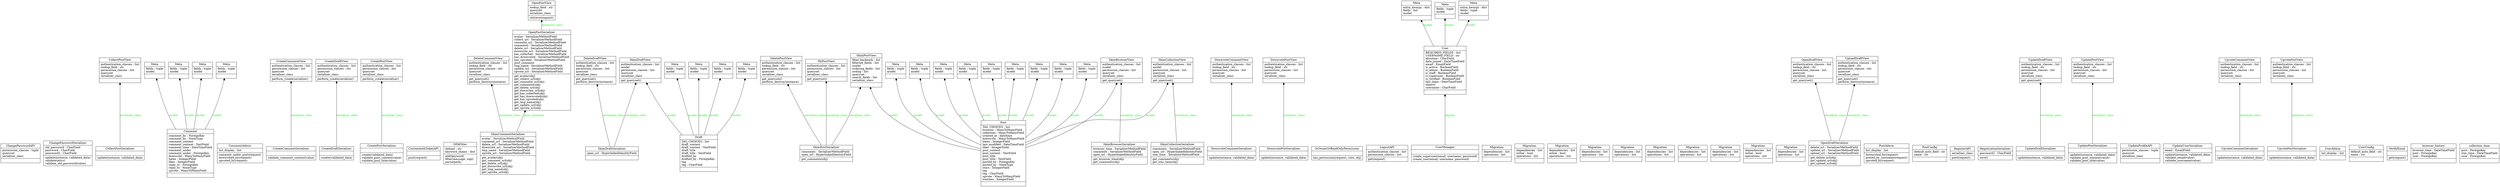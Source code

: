 digraph "classes" {
rankdir=BT
charset="utf-8"
"backend.User.views.ChangePasswordAPI" [color="black", fontcolor="black", label="{ChangePasswordAPI|permission_classes : tuple\lqueryset\lserializer_class\l|}", shape="record", style="solid"];
"backend.User.serializer.ChangePasswordSerializer" [color="black", fontcolor="black", label="{ChangePasswordSerializer|old_password : CharField\lpassword : CharField\lpassword2 : CharField\l|update(instance, validated_data)\lvalidate(attrs)\lvalidate_old_password(value)\l}", shape="record", style="solid"];
"backend.Post.serializer.CollectPostSerializer" [color="black", fontcolor="black", label="{CollectPostSerializer|\l|update(instance, validated_data)\l}", shape="record", style="solid"];
"backend.Post.views.CollectPostView" [color="black", fontcolor="black", label="{CollectPostView|authentication_classes : list\llookup_field : str\lpermission_classes : list\lqueryset\lserializer_class\l|}", shape="record", style="solid"];
"backend.Post.models.Comment" [color="black", fontcolor="black", label="{Comment|comment_by : ForeignKey\lcomment_by : NoneType\lcomment_content\lcomment_content : TextField\lcomment_time : DateTimeField\lcomment_under\lcomment_under : ForeignKey\ldownvote : ManyToManyField\lhates : IntegerField\llikes : IntegerField\lreply_to : ForeignKey\lreply_to : NoneType\lupvote : ManyToManyField\l|}", shape="record", style="solid"];
"backend.Post.admin.CommentAdmin" [color="black", fontcolor="black", label="{CommentAdmin|list_display : list\l|comment_under_post(request)\ldownvoted_by(request)\lupvoted_by(request)\l}", shape="record", style="solid"];
"backend.Post.serializer.CreateCommentSerializer" [color="black", fontcolor="black", label="{CreateCommentSerializer|\l|validate_comment_content(value)\l}", shape="record", style="solid"];
"backend.Post.views.CreateCommentView" [color="black", fontcolor="black", label="{CreateCommentView|authentication_classes : list\lpermission_classes : list\lqueryset\lserializer_class\l|perform_create(serializer)\l}", shape="record", style="solid"];
"backend.Post.serializer.CreateDraftSerializer" [color="black", fontcolor="black", label="{CreateDraftSerializer|\l|create(validated_data)\l}", shape="record", style="solid"];
"backend.Post.views.CreateDraftView" [color="black", fontcolor="black", label="{CreateDraftView|authentication_classes : list\lpermission_classes : list\lqueryset\lserializer_class\l|perform_create(serializer)\l}", shape="record", style="solid"];
"backend.Post.serializer.CreatePostSerializer" [color="black", fontcolor="black", label="{CreatePostSerializer|\l|create(validated_data)\lvalidate_post_content(value)\lvalidate_post_title(value)\l}", shape="record", style="solid"];
"backend.Post.views.CreatePostView" [color="black", fontcolor="black", label="{CreatePostView|authentication_classes : list\lpermission_classes : list\lqueryset\lserializer_class\l|perform_create(serializer)\l}", shape="record", style="solid"];
"backend.User.views.CustomAuthTokenAPI" [color="black", fontcolor="black", label="{CustomAuthTokenAPI|\l|post(request)\l}", shape="record", style="solid"];
"backend.Tools.content_check.DFAFilter" [color="black", fontcolor="black", label="{DFAFilter|delimit : str\lkeyword_chains : dict\l|add(keyword)\lfilter(message, repl)\lparse(path)\l}", shape="record", style="solid"];
"backend.Post.views.DeleteCommentView" [color="black", fontcolor="black", label="{DeleteCommentView|authentication_classes : list\llookup_field : str\lpermission_classes : list\lqueryset\lserializer_class\l|get_queryset()\lperform_destroy(instance)\l}", shape="record", style="solid"];
"backend.Post.views.DeleteDraftView" [color="black", fontcolor="black", label="{DeleteDraftView|authentication_classes : list\llookup_field : str\lpermission_classes : list\lqueryset\lserializer_class\l|get_queryset()\lperform_destroy(instance)\l}", shape="record", style="solid"];
"backend.Post.views.DeletePostView" [color="black", fontcolor="black", label="{DeletePostView|authentication_classes : list\llookup_field : str\lpermission_classes : list\lqueryset\lserializer_class\l|get_queryset()\lperform_destroy(instance)\l}", shape="record", style="solid"];
"backend.Post.serializer.DownvoteCommentSerializer" [color="black", fontcolor="black", label="{DownvoteCommentSerializer|\l|update(instance, validated_data)\l}", shape="record", style="solid"];
"backend.Post.views.DownvoteCommentView" [color="black", fontcolor="black", label="{DownvoteCommentView|authentication_classes : list\llookup_field : str\lpermission_classes : list\lqueryset\lserializer_class\l|}", shape="record", style="solid"];
"backend.Post.serializer.DownvotePostSerializer" [color="black", fontcolor="black", label="{DownvotePostSerializer|\l|update(instance, validated_data)\l}", shape="record", style="solid"];
"backend.Post.views.DownvotePostView" [color="black", fontcolor="black", label="{DownvotePostView|authentication_classes : list\llookup_field : str\lpermission_classes : list\lqueryset\lserializer_class\l|}", shape="record", style="solid"];
"backend.Post.models.Draft" [color="black", fontcolor="black", label="{Draft|TAG_CHOICES : list\ldraft_content\ldraft_content : TextField\ldraft_title\ldraft_title : TextField\ldrafted_by\ldrafted_by : ForeignKey\ltag\ltag : CharField\l|}", shape="record", style="solid"];
"backend.Post.permissions.IsOwnerOrReadOnlyPermission" [color="black", fontcolor="black", label="{IsOwnerOrReadOnlyPermission|\l|has_permission(request, view, obj)\l}", shape="record", style="solid"];
"backend.User.views.LogoutAPI" [color="black", fontcolor="black", label="{LogoutAPI|authentication_classes : list\lpermission_classes : list\l|get(request)\l}", shape="record", style="solid"];
"backend.Post.serializer.CreatePostSerializer.Meta" [color="black", fontcolor="black", label="{Meta|fields : tuple\lmodel\l|}", shape="record", style="solid"];
"backend.Post.serializer.SkimPostSerializer.Meta" [color="black", fontcolor="black", label="{Meta|fields : tuple\lmodel\l|}", shape="record", style="solid"];
"backend.Post.serializer.SkimCommentSerializer.Meta" [color="black", fontcolor="black", label="{Meta|fields : tuple\lmodel\l|}", shape="record", style="solid"];
"backend.Post.serializer.OpenPostSerializer.Meta" [color="black", fontcolor="black", label="{Meta|fields : tuple\lmodel\l|}", shape="record", style="solid"];
"backend.Post.serializer.UpdatePostSerializer.Meta" [color="black", fontcolor="black", label="{Meta|fields : tuple\lmodel\l|}", shape="record", style="solid"];
"backend.Post.serializer.UpvotePostSerializer.Meta" [color="black", fontcolor="black", label="{Meta|fields : tuple\lmodel\l|}", shape="record", style="solid"];
"backend.Post.serializer.DownvotePostSerializer.Meta" [color="black", fontcolor="black", label="{Meta|fields : tuple\lmodel\l|}", shape="record", style="solid"];
"backend.Post.serializer.CollectPostSerializer.Meta" [color="black", fontcolor="black", label="{Meta|fields : tuple\lmodel\l|}", shape="record", style="solid"];
"backend.Post.serializer.SkimCollectionSerializer.Meta" [color="black", fontcolor="black", label="{Meta|fields : tuple\lmodel\l|}", shape="record", style="solid"];
"backend.Post.serializer.SkimBrowserSerializer.Meta" [color="black", fontcolor="black", label="{Meta|fields : tuple\lmodel\l|}", shape="record", style="solid"];
"backend.Post.serializer.CreateCommentSerializer.Meta" [color="black", fontcolor="black", label="{Meta|fields : tuple\lmodel\l|}", shape="record", style="solid"];
"backend.Post.serializer.UpvoteCommentSerializer.Meta" [color="black", fontcolor="black", label="{Meta|fields : tuple\lmodel\l|}", shape="record", style="solid"];
"backend.Post.serializer.DownvoteCommentSerializer.Meta" [color="black", fontcolor="black", label="{Meta|fields : tuple\lmodel\l|}", shape="record", style="solid"];
"backend.Post.serializer.CreateDraftSerializer.Meta" [color="black", fontcolor="black", label="{Meta|fields : tuple\lmodel\l|}", shape="record", style="solid"];
"backend.Post.serializer.SkimDraftSerializer.Meta" [color="black", fontcolor="black", label="{Meta|fields : tuple\lmodel\l|}", shape="record", style="solid"];
"backend.Post.serializer.OpenDraftSerializer.Meta" [color="black", fontcolor="black", label="{Meta|fields : tuple\lmodel\l|}", shape="record", style="solid"];
"backend.Post.serializer.UpdateDraftSerializer.Meta" [color="black", fontcolor="black", label="{Meta|fields : tuple\lmodel\l|}", shape="record", style="solid"];
"backend.User.serializer.RegistrationSerializer.Meta" [color="black", fontcolor="black", label="{Meta|extra_kwargs : dict\lfields : list\lmodel\l|}", shape="record", style="solid"];
"backend.User.serializer.ChangePasswordSerializer.Meta" [color="black", fontcolor="black", label="{Meta|fields : tuple\lmodel\l|}", shape="record", style="solid"];
"backend.User.serializer.UpdateUserSerializer.Meta" [color="black", fontcolor="black", label="{Meta|extra_kwargs : dict\lfields : tuple\lmodel\l|}", shape="record", style="solid"];
"backend.Post.migrations.0001_initial.Migration" [color="black", fontcolor="black", label="{Migration|dependencies : list\loperations : list\l|}", shape="record", style="solid"];
"backend.Post.migrations.0002_initial.Migration" [color="black", fontcolor="black", label="{Migration|dependencies : list\linitial : bool\loperations : list\l|}", shape="record", style="solid"];
"backend.Post.migrations.0003_initial.Migration" [color="black", fontcolor="black", label="{Migration|dependencies : list\linitial : bool\loperations : list\l|}", shape="record", style="solid"];
"backend.Post.migrations.0004_collection_time_browser_history.Migration" [color="black", fontcolor="black", label="{Migration|dependencies : list\loperations : list\l|}", shape="record", style="solid"];
"backend.Post.migrations.0005_remove_post_comments.Migration" [color="black", fontcolor="black", label="{Migration|dependencies : list\loperations : list\l|}", shape="record", style="solid"];
"backend.Post.migrations.0006_alter_browser_history_browser_time_and_more.Migration" [color="black", fontcolor="black", label="{Migration|dependencies : list\loperations : list\l|}", shape="record", style="solid"];
"backend.Post.migrations.0007_alter_draft_tag_alter_post_tag.Migration" [color="black", fontcolor="black", label="{Migration|dependencies : list\loperations : list\l|}", shape="record", style="solid"];
"backend.User.migrations.0001_initial.Migration" [color="black", fontcolor="black", label="{Migration|dependencies : list\loperations : list\l|}", shape="record", style="solid"];
"backend.User.migrations.0002_initial.Migration" [color="black", fontcolor="black", label="{Migration|dependencies : list\linitial : bool\loperations : list\l|}", shape="record", style="solid"];
"backend.User.migrations.0003_alter_user_aboutme.Migration" [color="black", fontcolor="black", label="{Migration|dependencies : list\loperations : list\l|}", shape="record", style="solid"];
"backend.Post.views.MyPostView" [color="black", fontcolor="black", label="{MyPostView|authentication_classes : list\lpermission_classes : list\lqueryset\lserializer_class\l|get_queryset()\l}", shape="record", style="solid"];
"backend.Post.serializer.OpenDraftSerializer" [color="black", fontcolor="black", label="{OpenDraftSerializer|delete_url : SerializerMethodField\lupdate_url : SerializerMethodField\lupload_url : SerializerMethodField\l|get_delete_url(obj)\lget_update_url(obj)\lget_upload_url(obj)\l}", shape="record", style="solid"];
"backend.Post.views.OpenDraftView" [color="black", fontcolor="black", label="{OpenDraftView|authentication_classes : list\llookup_field : str\lpermission_classes : list\lqueryset\lserializer_class\l|get_queryset()\l}", shape="record", style="solid"];
"backend.Post.serializer.OpenPostSerializer" [color="black", fontcolor="black", label="{OpenPostSerializer|avatar : SerializerMethodField\lcollect_url : SerializerMethodField\lcomment_url : SerializerMethodField\lcomments : SerializerMethodField\ldelete_url : SerializerMethodField\ldownvote_url : SerializerMethodField\lhas_collected : SerializerMethodField\lhas_downvoted : SerializerMethodField\lhas_upvoted : SerializerMethodField\lpost_comment\ltmp_name : SerializerMethodField\lupdate_url : SerializerMethodField\lupvote_url : SerializerMethodField\l|get_avatar(obj)\lget_collect_url(obj)\lget_comment_url(obj)\lget_comments(obj)\lget_delete_url(obj)\lget_downvote_url(obj)\lget_has_collected(obj)\lget_has_downvoted(obj)\lget_has_upvoted(obj)\lget_tmp_name(obj)\lget_update_url(obj)\lget_upvote_url(obj)\l}", shape="record", style="solid"];
"backend.Post.views.OpenPostView" [color="black", fontcolor="black", label="{OpenPostView|lookup_field : str\lqueryset\lserializer_class\l|retrieve(request)\l}", shape="record", style="solid"];
"backend.Post.models.Post" [color="black", fontcolor="black", label="{Post|TAG_CHOICES : list\lbrowser : ManyToManyField\lcollection : ManyToManyField\lcreated_at : datetime\ldownvote : ManyToManyField\lhates : IntegerField\llast_modified : DateTimeField\llikes : IntegerField\lpost_content\lpost_content : TextField\lpost_title\lpost_title : TextField\lposted_by : ForeignKey\lposted_by : NoneType\lstars : IntegerField\ltag\ltag : CharField\lupvote : ManyToManyField\lwatches : IntegerField\l|}", shape="record", style="solid"];
"backend.Post.admin.PostAdmin" [color="black", fontcolor="black", label="{PostAdmin|list_display : list\l|downvoted_by(request)\lposted_by_username(request)\lupvoted_by(request)\l}", shape="record", style="solid"];
"backend.Post.apps.PostConfig" [color="black", fontcolor="black", label="{PostConfig|default_auto_field : str\lname : str\l|}", shape="record", style="solid"];
"backend.User.views.RegisterAPI" [color="black", fontcolor="black", label="{RegisterAPI|serializer_class\l|post(request)\l}", shape="record", style="solid"];
"backend.User.serializer.RegistrationSerializer" [color="black", fontcolor="black", label="{RegistrationSerializer|password2 : CharField\l|save()\l}", shape="record", style="solid"];
"backend.Post.serializer.SkimBrowserSerializer" [color="black", fontcolor="black", label="{SkimBrowserSerializer|browser_time : SerializerMethodField\lcomments : SerializerMethodField\lopen_url : HyperlinkedIdentityField\l|get_browser_time(obj)\lget_comments(obj)\l}", shape="record", style="solid"];
"backend.Post.views.SkimBrowserView" [color="black", fontcolor="black", label="{SkimBrowserView|authentication_classes : list\lmodel\lpermission_classes : list\lqueryset\lserializer_class\l|get_queryset()\l}", shape="record", style="solid"];
"backend.Post.serializer.SkimCollectionSerializer" [color="black", fontcolor="black", label="{SkimCollectionSerializer|comments : SerializerMethodField\lopen_url : HyperlinkedIdentityField\lstar_time : SerializerMethodField\l|get_comments(obj)\lget_star_time(obj)\l}", shape="record", style="solid"];
"backend.Post.views.SkimCollectionView" [color="black", fontcolor="black", label="{SkimCollectionView|authentication_classes : list\lmodel\lpermission_classes : list\lqueryset\lserializer_class\l|get_queryset()\l}", shape="record", style="solid"];
"backend.Post.serializer.SkimCommentSerializer" [color="black", fontcolor="black", label="{SkimCommentSerializer|avatar : SerializerMethodField\lcomment_url : SerializerMethodField\ldelete_url : SerializerMethodField\ldownvote_url : SerializerMethodField\ltmp_name : SerializerMethodField\lupvote_url : SerializerMethodField\l|get_avatar(obj)\lget_comment_url(obj)\lget_delete_url(obj)\lget_downvote_url(obj)\lget_tmp_name(obj)\lget_upvote_url(obj)\l}", shape="record", style="solid"];
"backend.Post.serializer.SkimDraftSerializer" [color="black", fontcolor="black", label="{SkimDraftSerializer|open_url : HyperlinkedIdentityField\l|}", shape="record", style="solid"];
"backend.Post.views.SkimDraftView" [color="black", fontcolor="black", label="{SkimDraftView|authentication_classes : list\lmodel\lpermission_classes : list\lqueryset\lserializer_class\l|get_queryset()\l}", shape="record", style="solid"];
"backend.Post.serializer.SkimPostSerializer" [color="black", fontcolor="black", label="{SkimPostSerializer|comments : SerializerMethodField\lopen_url : HyperlinkedIdentityField\l|get_comments(obj)\l}", shape="record", style="solid"];
"backend.Post.views.SkimPostView" [color="black", fontcolor="black", label="{SkimPostView|filter_backends : list\lfilterset_fields : list\lmodel\lordering_fields : list\lording : list\lqueryset\lsearch_fields : list\lserializer_class\l|}", shape="record", style="solid"];
"backend.Post.serializer.UpdateDraftSerializer" [color="black", fontcolor="black", label="{UpdateDraftSerializer|\l|update(instance, validated_data)\l}", shape="record", style="solid"];
"backend.Post.views.UpdateDraftView" [color="black", fontcolor="black", label="{UpdateDraftView|authentication_classes : list\llookup_field : str\lpermission_classes : list\lqueryset\lserializer_class\l|get_queryset()\l}", shape="record", style="solid"];
"backend.Post.serializer.UpdatePostSerializer" [color="black", fontcolor="black", label="{UpdatePostSerializer|\l|update(instance, validated_data)\lvalidate_post_content(value)\lvalidate_post_title(value)\l}", shape="record", style="solid"];
"backend.Post.views.UpdatePostView" [color="black", fontcolor="black", label="{UpdatePostView|authentication_classes : list\llookup_field : str\lpermission_classes : list\lqueryset\lserializer_class\l|}", shape="record", style="solid"];
"backend.User.views.UpdateProfileAPI" [color="black", fontcolor="black", label="{UpdateProfileAPI|permission_classes : tuple\lqueryset\lserializer_class\l|}", shape="record", style="solid"];
"backend.User.serializer.UpdateUserSerializer" [color="black", fontcolor="black", label="{UpdateUserSerializer|email : EmailField\l|update(instance, validated_data)\lvalidate_email(value)\lvalidate_username(value)\l}", shape="record", style="solid"];
"backend.Post.views.UploadDraftView" [color="black", fontcolor="black", label="{UploadDraftView|authentication_classes : list\llookup_field : str\lpermission_classes : list\lqueryset\lserializer_class\l|get_queryset()\lperform_destroy(instance)\l}", shape="record", style="solid"];
"backend.Post.serializer.UpvoteCommentSerializer" [color="black", fontcolor="black", label="{UpvoteCommentSerializer|\l|update(instance, validated_data)\l}", shape="record", style="solid"];
"backend.Post.views.UpvoteCommentView" [color="black", fontcolor="black", label="{UpvoteCommentView|authentication_classes : list\llookup_field : str\lpermission_classes : list\lqueryset\lserializer_class\l|}", shape="record", style="solid"];
"backend.Post.serializer.UpvotePostSerializer" [color="black", fontcolor="black", label="{UpvotePostSerializer|\l|update(instance, validated_data)\l}", shape="record", style="solid"];
"backend.Post.views.UpvotePostView" [color="black", fontcolor="black", label="{UpvotePostView|authentication_classes : list\llookup_field : str\lpermission_classes : list\lqueryset\lserializer_class\l|}", shape="record", style="solid"];
"backend.User.models.User" [color="black", fontcolor="black", label="{User|REQUIRED_FIELDS : list\lUSERNAME_FIELD : str\laboutme : CharField\ldate_joined : DateTimeField\lemail : EmailField\lis_active : BooleanField\lis_admin : BooleanField\lis_staff : BooleanField\lis_superuser : BooleanField\lis_verified : BooleanField\llast_login : DateTimeField\lobjects\lusername : CharField\l|}", shape="record", style="solid"];
"backend.User.admin.UserAdmin" [color="black", fontcolor="black", label="{UserAdmin|list_display : list\l|}", shape="record", style="solid"];
"backend.User.apps.UserConfig" [color="black", fontcolor="black", label="{UserConfig|default_auto_field : str\lname : str\l|}", shape="record", style="solid"];
"backend.User.models.UserManager" [color="black", fontcolor="black", label="{UserManager|\l|create_superuser(email, username, password)\lcreate_user(email, username, password)\l}", shape="record", style="solid"];
"backend.User.views.VerifyEmail" [color="black", fontcolor="black", label="{VerifyEmail|\l|get(request)\l}", shape="record", style="solid"];
"backend.Post.models.browser_history" [color="black", fontcolor="black", label="{browser_history|browser_time : DateTimeField\lpost : ForeignKey\luser : ForeignKey\l|}", shape="record", style="solid"];
"backend.Post.models.collection_time" [color="black", fontcolor="black", label="{collection_time|post : ForeignKey\lstar_time : DateTimeField\luser : ForeignKey\l|}", shape="record", style="solid"];
"backend.Post.models.Comment" -> "backend.Post.serializer.CreateCommentSerializer.Meta" [arrowhead="diamond", arrowtail="none", fontcolor="green", label="model", style="solid"];
"backend.Post.models.Comment" -> "backend.Post.serializer.DownvoteCommentSerializer.Meta" [arrowhead="diamond", arrowtail="none", fontcolor="green", label="model", style="solid"];
"backend.Post.models.Comment" -> "backend.Post.serializer.SkimCommentSerializer.Meta" [arrowhead="diamond", arrowtail="none", fontcolor="green", label="model", style="solid"];
"backend.Post.models.Comment" -> "backend.Post.serializer.UpvoteCommentSerializer.Meta" [arrowhead="diamond", arrowtail="none", fontcolor="green", label="model", style="solid"];
"backend.Post.models.Draft" -> "backend.Post.serializer.CreateDraftSerializer.Meta" [arrowhead="diamond", arrowtail="none", fontcolor="green", label="model", style="solid"];
"backend.Post.models.Draft" -> "backend.Post.serializer.OpenDraftSerializer.Meta" [arrowhead="diamond", arrowtail="none", fontcolor="green", label="model", style="solid"];
"backend.Post.models.Draft" -> "backend.Post.serializer.SkimDraftSerializer.Meta" [arrowhead="diamond", arrowtail="none", fontcolor="green", label="model", style="solid"];
"backend.Post.models.Draft" -> "backend.Post.serializer.UpdateDraftSerializer.Meta" [arrowhead="diamond", arrowtail="none", fontcolor="green", label="model", style="solid"];
"backend.Post.models.Draft" -> "backend.Post.views.SkimDraftView" [arrowhead="diamond", arrowtail="none", fontcolor="green", label="model", style="solid"];
"backend.Post.models.Post" -> "backend.Post.serializer.CollectPostSerializer.Meta" [arrowhead="diamond", arrowtail="none", fontcolor="green", label="model", style="solid"];
"backend.Post.models.Post" -> "backend.Post.serializer.CreatePostSerializer.Meta" [arrowhead="diamond", arrowtail="none", fontcolor="green", label="model", style="solid"];
"backend.Post.models.Post" -> "backend.Post.serializer.DownvotePostSerializer.Meta" [arrowhead="diamond", arrowtail="none", fontcolor="green", label="model", style="solid"];
"backend.Post.models.Post" -> "backend.Post.serializer.OpenPostSerializer.Meta" [arrowhead="diamond", arrowtail="none", fontcolor="green", label="model", style="solid"];
"backend.Post.models.Post" -> "backend.Post.serializer.SkimBrowserSerializer.Meta" [arrowhead="diamond", arrowtail="none", fontcolor="green", label="model", style="solid"];
"backend.Post.models.Post" -> "backend.Post.serializer.SkimCollectionSerializer.Meta" [arrowhead="diamond", arrowtail="none", fontcolor="green", label="model", style="solid"];
"backend.Post.models.Post" -> "backend.Post.serializer.SkimPostSerializer.Meta" [arrowhead="diamond", arrowtail="none", fontcolor="green", label="model", style="solid"];
"backend.Post.models.Post" -> "backend.Post.serializer.UpdatePostSerializer.Meta" [arrowhead="diamond", arrowtail="none", fontcolor="green", label="model", style="solid"];
"backend.Post.models.Post" -> "backend.Post.serializer.UpvotePostSerializer.Meta" [arrowhead="diamond", arrowtail="none", fontcolor="green", label="model", style="solid"];
"backend.Post.models.Post" -> "backend.Post.views.SkimBrowserView" [arrowhead="diamond", arrowtail="none", fontcolor="green", label="model", style="solid"];
"backend.Post.models.Post" -> "backend.Post.views.SkimCollectionView" [arrowhead="diamond", arrowtail="none", fontcolor="green", label="model", style="solid"];
"backend.Post.models.Post" -> "backend.Post.views.SkimPostView" [arrowhead="diamond", arrowtail="none", fontcolor="green", label="model", style="solid"];
"backend.Post.serializer.CollectPostSerializer" -> "backend.Post.views.CollectPostView" [arrowhead="diamond", arrowtail="none", fontcolor="green", label="serializer_class", style="solid"];
"backend.Post.serializer.CreateCommentSerializer" -> "backend.Post.views.CreateCommentView" [arrowhead="diamond", arrowtail="none", fontcolor="green", label="serializer_class", style="solid"];
"backend.Post.serializer.CreateDraftSerializer" -> "backend.Post.views.CreateDraftView" [arrowhead="diamond", arrowtail="none", fontcolor="green", label="serializer_class", style="solid"];
"backend.Post.serializer.CreatePostSerializer" -> "backend.Post.views.CreatePostView" [arrowhead="diamond", arrowtail="none", fontcolor="green", label="serializer_class", style="solid"];
"backend.Post.serializer.DownvoteCommentSerializer" -> "backend.Post.views.DownvoteCommentView" [arrowhead="diamond", arrowtail="none", fontcolor="green", label="serializer_class", style="solid"];
"backend.Post.serializer.DownvotePostSerializer" -> "backend.Post.views.DownvotePostView" [arrowhead="diamond", arrowtail="none", fontcolor="green", label="serializer_class", style="solid"];
"backend.Post.serializer.OpenDraftSerializer" -> "backend.Post.views.OpenDraftView" [arrowhead="diamond", arrowtail="none", fontcolor="green", label="serializer_class", style="solid"];
"backend.Post.serializer.OpenDraftSerializer" -> "backend.Post.views.UploadDraftView" [arrowhead="diamond", arrowtail="none", fontcolor="green", label="serializer_class", style="solid"];
"backend.Post.serializer.OpenPostSerializer" -> "backend.Post.views.OpenPostView" [arrowhead="diamond", arrowtail="none", fontcolor="green", label="serializer_class", style="solid"];
"backend.Post.serializer.SkimBrowserSerializer" -> "backend.Post.views.SkimBrowserView" [arrowhead="diamond", arrowtail="none", fontcolor="green", label="serializer_class", style="solid"];
"backend.Post.serializer.SkimCollectionSerializer" -> "backend.Post.views.SkimCollectionView" [arrowhead="diamond", arrowtail="none", fontcolor="green", label="serializer_class", style="solid"];
"backend.Post.serializer.SkimCommentSerializer" -> "backend.Post.serializer.OpenPostSerializer" [arrowhead="diamond", arrowtail="none", fontcolor="green", label="post_comment", style="solid"];
"backend.Post.serializer.SkimCommentSerializer" -> "backend.Post.views.DeleteCommentView" [arrowhead="diamond", arrowtail="none", fontcolor="green", label="serializer_class", style="solid"];
"backend.Post.serializer.SkimDraftSerializer" -> "backend.Post.views.DeleteDraftView" [arrowhead="diamond", arrowtail="none", fontcolor="green", label="serializer_class", style="solid"];
"backend.Post.serializer.SkimDraftSerializer" -> "backend.Post.views.SkimDraftView" [arrowhead="diamond", arrowtail="none", fontcolor="green", label="serializer_class", style="solid"];
"backend.Post.serializer.SkimPostSerializer" -> "backend.Post.views.DeletePostView" [arrowhead="diamond", arrowtail="none", fontcolor="green", label="serializer_class", style="solid"];
"backend.Post.serializer.SkimPostSerializer" -> "backend.Post.views.MyPostView" [arrowhead="diamond", arrowtail="none", fontcolor="green", label="serializer_class", style="solid"];
"backend.Post.serializer.SkimPostSerializer" -> "backend.Post.views.SkimPostView" [arrowhead="diamond", arrowtail="none", fontcolor="green", label="serializer_class", style="solid"];
"backend.Post.serializer.UpdateDraftSerializer" -> "backend.Post.views.UpdateDraftView" [arrowhead="diamond", arrowtail="none", fontcolor="green", label="serializer_class", style="solid"];
"backend.Post.serializer.UpdatePostSerializer" -> "backend.Post.views.UpdatePostView" [arrowhead="diamond", arrowtail="none", fontcolor="green", label="serializer_class", style="solid"];
"backend.Post.serializer.UpvoteCommentSerializer" -> "backend.Post.views.UpvoteCommentView" [arrowhead="diamond", arrowtail="none", fontcolor="green", label="serializer_class", style="solid"];
"backend.Post.serializer.UpvotePostSerializer" -> "backend.Post.views.UpvotePostView" [arrowhead="diamond", arrowtail="none", fontcolor="green", label="serializer_class", style="solid"];
"backend.User.models.User" -> "backend.User.serializer.ChangePasswordSerializer.Meta" [arrowhead="diamond", arrowtail="none", fontcolor="green", label="model", style="solid"];
"backend.User.models.User" -> "backend.User.serializer.RegistrationSerializer.Meta" [arrowhead="diamond", arrowtail="none", fontcolor="green", label="model", style="solid"];
"backend.User.models.User" -> "backend.User.serializer.UpdateUserSerializer.Meta" [arrowhead="diamond", arrowtail="none", fontcolor="green", label="model", style="solid"];
"backend.User.models.UserManager" -> "backend.User.models.User" [arrowhead="diamond", arrowtail="none", fontcolor="green", label="objects", style="solid"];
}
